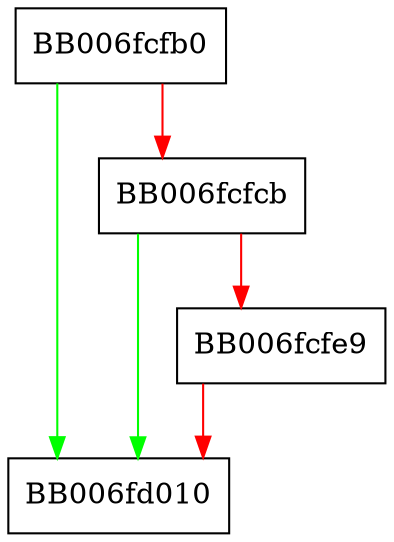 digraph des_cfb1_newctx {
  node [shape="box"];
  graph [splines=ortho];
  BB006fcfb0 -> BB006fd010 [color="green"];
  BB006fcfb0 -> BB006fcfcb [color="red"];
  BB006fcfcb -> BB006fd010 [color="green"];
  BB006fcfcb -> BB006fcfe9 [color="red"];
  BB006fcfe9 -> BB006fd010 [color="red"];
}